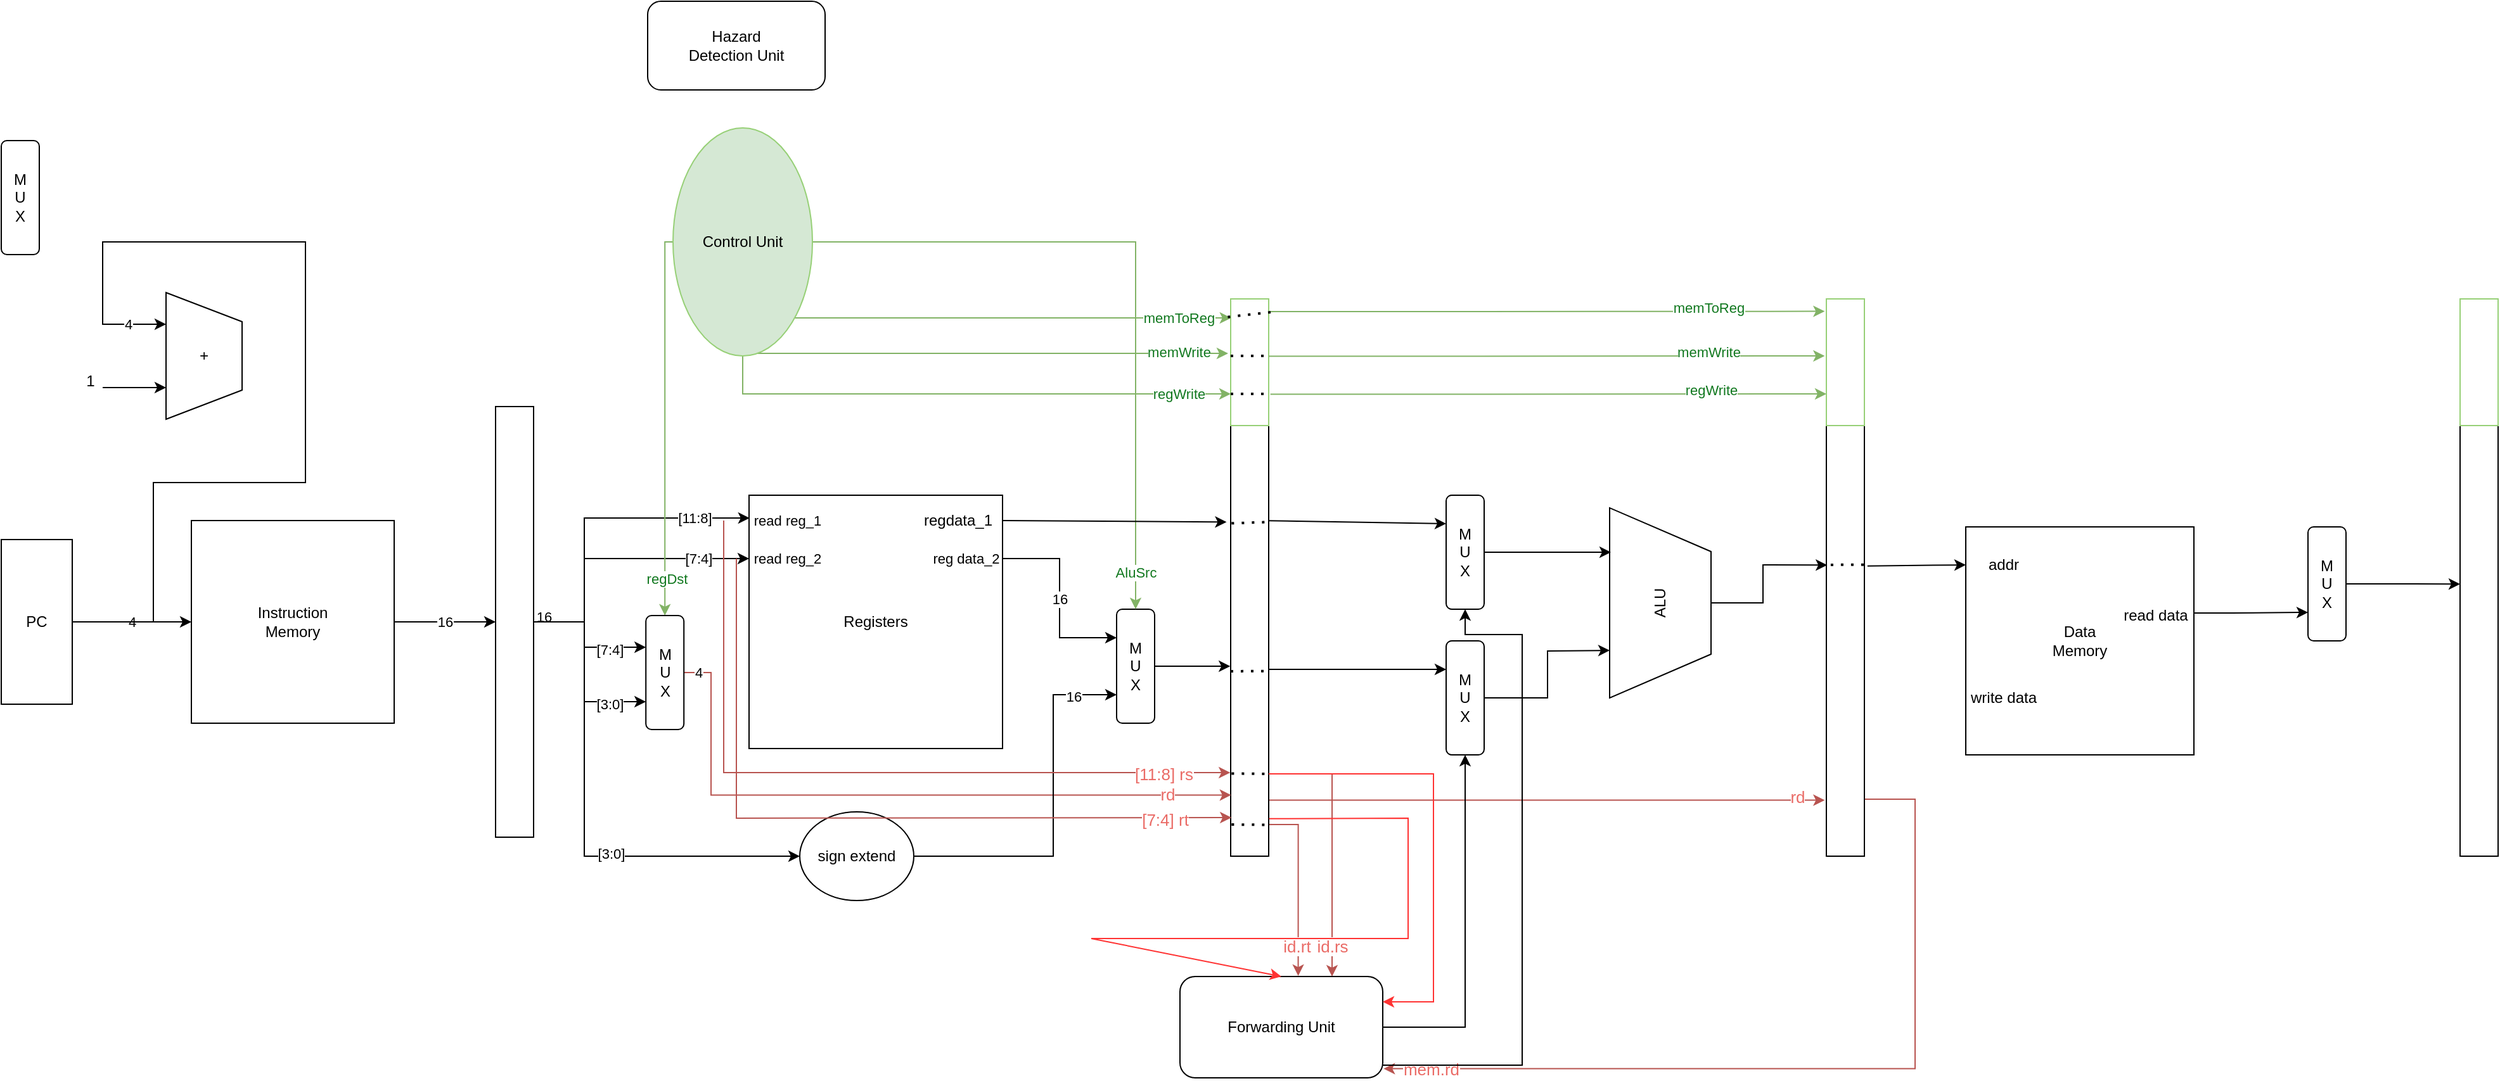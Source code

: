 <mxfile version="17.4.1" type="github">
  <diagram id="qs1wtUwDV05X5uVavrBw" name="Page-1">
    <mxGraphModel dx="1233" dy="703" grid="1" gridSize="10" guides="1" tooltips="1" connect="1" arrows="1" fold="1" page="1" pageScale="1" pageWidth="827" pageHeight="1169" math="0" shadow="0">
      <root>
        <mxCell id="0" />
        <mxCell id="1" parent="0" />
        <mxCell id="9MaWYTvtbsyKYIom71rw-11" value="Registers" style="whiteSpace=wrap;html=1;aspect=fixed;shadow=0;" parent="1" vertex="1">
          <mxGeometry x="860" y="400" width="200" height="200" as="geometry" />
        </mxCell>
        <mxCell id="9MaWYTvtbsyKYIom71rw-66" value="16" style="edgeStyle=orthogonalEdgeStyle;rounded=0;orthogonalLoop=1;jettySize=auto;html=1;entryX=0;entryY=0.25;entryDx=0;entryDy=0;" edge="1" parent="1" source="9MaWYTvtbsyKYIom71rw-11" target="9MaWYTvtbsyKYIom71rw-16">
          <mxGeometry relative="1" as="geometry">
            <Array as="points">
              <mxPoint x="1105" y="450" />
              <mxPoint x="1105" y="513" />
            </Array>
          </mxGeometry>
        </mxCell>
        <mxCell id="9MaWYTvtbsyKYIom71rw-67" value="reg data_2" style="edgeLabel;html=1;align=center;verticalAlign=middle;resizable=0;points=[];" connectable="0" vertex="1" parent="9MaWYTvtbsyKYIom71rw-66">
          <mxGeometry x="-0.825" relative="1" as="geometry">
            <mxPoint x="-43" as="offset" />
          </mxGeometry>
        </mxCell>
        <mxCell id="9MaWYTvtbsyKYIom71rw-9" value="4" style="edgeStyle=orthogonalEdgeStyle;rounded=0;orthogonalLoop=1;jettySize=auto;html=1;entryX=0;entryY=0.5;entryDx=0;entryDy=0;" parent="1" source="9MaWYTvtbsyKYIom71rw-4" target="9MaWYTvtbsyKYIom71rw-8" edge="1">
          <mxGeometry relative="1" as="geometry" />
        </mxCell>
        <mxCell id="9MaWYTvtbsyKYIom71rw-28" value="4" style="edgeStyle=orthogonalEdgeStyle;rounded=0;orthogonalLoop=1;jettySize=auto;html=1;entryX=0.75;entryY=0;entryDx=0;entryDy=0;" parent="1" source="9MaWYTvtbsyKYIom71rw-4" target="9MaWYTvtbsyKYIom71rw-20" edge="1">
          <mxGeometry x="0.921" relative="1" as="geometry">
            <Array as="points">
              <mxPoint x="390" y="500" />
              <mxPoint x="390" y="390" />
              <mxPoint x="510" y="390" />
              <mxPoint x="510" y="200" />
              <mxPoint x="350" y="200" />
              <mxPoint x="350" y="265" />
            </Array>
            <mxPoint as="offset" />
          </mxGeometry>
        </mxCell>
        <mxCell id="9MaWYTvtbsyKYIom71rw-4" value="PC" style="rounded=0;whiteSpace=wrap;html=1;" parent="1" vertex="1">
          <mxGeometry x="270" y="435" width="56" height="130" as="geometry" />
        </mxCell>
        <mxCell id="9MaWYTvtbsyKYIom71rw-12" value="16" style="edgeStyle=orthogonalEdgeStyle;rounded=0;orthogonalLoop=1;jettySize=auto;html=1;entryX=0;entryY=0.5;entryDx=0;entryDy=0;" parent="1" source="9MaWYTvtbsyKYIom71rw-8" target="9MaWYTvtbsyKYIom71rw-10" edge="1">
          <mxGeometry relative="1" as="geometry" />
        </mxCell>
        <mxCell id="9MaWYTvtbsyKYIom71rw-8" value="Instruction&lt;br&gt;Memory" style="whiteSpace=wrap;html=1;aspect=fixed;" parent="1" vertex="1">
          <mxGeometry x="420" y="420" width="160" height="160" as="geometry" />
        </mxCell>
        <mxCell id="9MaWYTvtbsyKYIom71rw-42" style="edgeStyle=orthogonalEdgeStyle;rounded=0;orthogonalLoop=1;jettySize=auto;html=1;entryX=0.002;entryY=0.09;entryDx=0;entryDy=0;entryPerimeter=0;" parent="1" source="9MaWYTvtbsyKYIom71rw-10" target="9MaWYTvtbsyKYIom71rw-11" edge="1">
          <mxGeometry relative="1" as="geometry">
            <Array as="points">
              <mxPoint x="730" y="500" />
              <mxPoint x="730" y="418" />
            </Array>
          </mxGeometry>
        </mxCell>
        <mxCell id="9MaWYTvtbsyKYIom71rw-43" value="read reg_1" style="edgeLabel;html=1;align=center;verticalAlign=middle;resizable=0;points=[];" parent="9MaWYTvtbsyKYIom71rw-42" vertex="1" connectable="0">
          <mxGeometry x="0.569" y="-2" relative="1" as="geometry">
            <mxPoint x="84" as="offset" />
          </mxGeometry>
        </mxCell>
        <mxCell id="9MaWYTvtbsyKYIom71rw-48" value="[11:8]" style="edgeLabel;html=1;align=center;verticalAlign=middle;resizable=0;points=[];" parent="9MaWYTvtbsyKYIom71rw-42" vertex="1" connectable="0">
          <mxGeometry x="0.651" relative="1" as="geometry">
            <mxPoint as="offset" />
          </mxGeometry>
        </mxCell>
        <mxCell id="9MaWYTvtbsyKYIom71rw-44" value="read reg_2" style="edgeStyle=orthogonalEdgeStyle;rounded=0;orthogonalLoop=1;jettySize=auto;html=1;entryX=0;entryY=0.25;entryDx=0;entryDy=0;" parent="1" source="9MaWYTvtbsyKYIom71rw-10" target="9MaWYTvtbsyKYIom71rw-11" edge="1">
          <mxGeometry x="1" y="30" relative="1" as="geometry">
            <Array as="points">
              <mxPoint x="730" y="500" />
              <mxPoint x="730" y="450" />
            </Array>
            <mxPoint x="30" y="30" as="offset" />
          </mxGeometry>
        </mxCell>
        <mxCell id="9MaWYTvtbsyKYIom71rw-49" value="[7:4]" style="edgeLabel;html=1;align=center;verticalAlign=middle;resizable=0;points=[];" parent="9MaWYTvtbsyKYIom71rw-44" vertex="1" connectable="0">
          <mxGeometry x="0.669" y="1" relative="1" as="geometry">
            <mxPoint x="-4" y="1" as="offset" />
          </mxGeometry>
        </mxCell>
        <mxCell id="9MaWYTvtbsyKYIom71rw-54" style="edgeStyle=orthogonalEdgeStyle;rounded=0;orthogonalLoop=1;jettySize=auto;html=1;" edge="1" parent="1" source="9MaWYTvtbsyKYIom71rw-10" target="9MaWYTvtbsyKYIom71rw-51">
          <mxGeometry relative="1" as="geometry">
            <Array as="points">
              <mxPoint x="730" y="500" />
              <mxPoint x="730" y="520" />
            </Array>
          </mxGeometry>
        </mxCell>
        <mxCell id="9MaWYTvtbsyKYIom71rw-56" value="[7:4]" style="edgeLabel;html=1;align=center;verticalAlign=middle;resizable=0;points=[];" connectable="0" vertex="1" parent="9MaWYTvtbsyKYIom71rw-54">
          <mxGeometry x="0.467" y="-2" relative="1" as="geometry">
            <mxPoint as="offset" />
          </mxGeometry>
        </mxCell>
        <mxCell id="9MaWYTvtbsyKYIom71rw-55" style="edgeStyle=orthogonalEdgeStyle;rounded=0;orthogonalLoop=1;jettySize=auto;html=1;entryX=0;entryY=0.75;entryDx=0;entryDy=0;" edge="1" parent="1" source="9MaWYTvtbsyKYIom71rw-10" target="9MaWYTvtbsyKYIom71rw-51">
          <mxGeometry relative="1" as="geometry">
            <Array as="points">
              <mxPoint x="730" y="500" />
              <mxPoint x="730" y="563" />
              <mxPoint x="779" y="563" />
            </Array>
          </mxGeometry>
        </mxCell>
        <mxCell id="9MaWYTvtbsyKYIom71rw-57" value="[3:0]" style="edgeLabel;html=1;align=center;verticalAlign=middle;resizable=0;points=[];" connectable="0" vertex="1" parent="9MaWYTvtbsyKYIom71rw-55">
          <mxGeometry x="0.612" y="-2" relative="1" as="geometry">
            <mxPoint as="offset" />
          </mxGeometry>
        </mxCell>
        <mxCell id="9MaWYTvtbsyKYIom71rw-62" value="16" style="edgeLabel;html=1;align=center;verticalAlign=middle;resizable=0;points=[];" connectable="0" vertex="1" parent="9MaWYTvtbsyKYIom71rw-55">
          <mxGeometry x="-0.895" y="4" relative="1" as="geometry">
            <mxPoint as="offset" />
          </mxGeometry>
        </mxCell>
        <mxCell id="9MaWYTvtbsyKYIom71rw-64" style="edgeStyle=orthogonalEdgeStyle;rounded=0;orthogonalLoop=1;jettySize=auto;html=1;entryX=0;entryY=0.5;entryDx=0;entryDy=0;" edge="1" parent="1" source="9MaWYTvtbsyKYIom71rw-10" target="9MaWYTvtbsyKYIom71rw-63">
          <mxGeometry relative="1" as="geometry">
            <Array as="points">
              <mxPoint x="730" y="500" />
              <mxPoint x="730" y="685" />
            </Array>
          </mxGeometry>
        </mxCell>
        <mxCell id="9MaWYTvtbsyKYIom71rw-69" value="[3:0]" style="edgeLabel;html=1;align=center;verticalAlign=middle;resizable=0;points=[];" connectable="0" vertex="1" parent="9MaWYTvtbsyKYIom71rw-64">
          <mxGeometry x="0.242" y="2" relative="1" as="geometry">
            <mxPoint as="offset" />
          </mxGeometry>
        </mxCell>
        <mxCell id="9MaWYTvtbsyKYIom71rw-10" value="" style="rounded=0;whiteSpace=wrap;html=1;" parent="1" vertex="1">
          <mxGeometry x="660" y="330" width="30" height="340" as="geometry" />
        </mxCell>
        <mxCell id="R9fI59fBNMgwnkUoaB2U-14" style="edgeStyle=orthogonalEdgeStyle;rounded=0;orthogonalLoop=1;jettySize=auto;html=1;exitX=1;exitY=0.5;exitDx=0;exitDy=0;entryX=0;entryY=0.25;entryDx=0;entryDy=0;" edge="1" parent="1" source="9MaWYTvtbsyKYIom71rw-13" target="9MaWYTvtbsyKYIom71rw-15">
          <mxGeometry relative="1" as="geometry">
            <Array as="points">
              <mxPoint x="1270" y="538" />
            </Array>
          </mxGeometry>
        </mxCell>
        <mxCell id="s3Yi8e5sQgFG5L6n6zUz-1" style="edgeStyle=orthogonalEdgeStyle;rounded=0;orthogonalLoop=1;jettySize=auto;html=1;entryX=0.75;entryY=0;entryDx=0;entryDy=0;fillColor=#f8cecc;strokeColor=#b85450;" edge="1" parent="1" source="9MaWYTvtbsyKYIom71rw-13" target="9MaWYTvtbsyKYIom71rw-38">
          <mxGeometry relative="1" as="geometry">
            <Array as="points">
              <mxPoint x="1320" y="620" />
            </Array>
          </mxGeometry>
        </mxCell>
        <mxCell id="s3Yi8e5sQgFG5L6n6zUz-2" value="&lt;font color=&quot;#ea6b66&quot; style=&quot;font-size: 13px&quot;&gt;id.rs&lt;/font&gt;" style="edgeLabel;html=1;align=center;verticalAlign=middle;resizable=0;points=[];" connectable="0" vertex="1" parent="s3Yi8e5sQgFG5L6n6zUz-1">
          <mxGeometry x="0.768" y="-3" relative="1" as="geometry">
            <mxPoint x="3" as="offset" />
          </mxGeometry>
        </mxCell>
        <mxCell id="s3Yi8e5sQgFG5L6n6zUz-3" style="edgeStyle=orthogonalEdgeStyle;rounded=0;orthogonalLoop=1;jettySize=auto;html=1;entryX=0.583;entryY=-0.006;entryDx=0;entryDy=0;entryPerimeter=0;fontSize=13;fontColor=#EA6B66;fillColor=#f8cecc;strokeColor=#b85450;" edge="1" parent="1" source="9MaWYTvtbsyKYIom71rw-13" target="9MaWYTvtbsyKYIom71rw-38">
          <mxGeometry relative="1" as="geometry">
            <Array as="points">
              <mxPoint x="1293" y="660" />
            </Array>
          </mxGeometry>
        </mxCell>
        <mxCell id="s3Yi8e5sQgFG5L6n6zUz-4" value="id.rt" style="edgeLabel;html=1;align=center;verticalAlign=middle;resizable=0;points=[];fontSize=13;fontColor=#EA6B66;" connectable="0" vertex="1" parent="s3Yi8e5sQgFG5L6n6zUz-3">
          <mxGeometry x="0.671" y="-2" relative="1" as="geometry">
            <mxPoint as="offset" />
          </mxGeometry>
        </mxCell>
        <mxCell id="s3Yi8e5sQgFG5L6n6zUz-5" style="edgeStyle=orthogonalEdgeStyle;rounded=0;orthogonalLoop=1;jettySize=auto;html=1;entryX=-0.044;entryY=0.87;entryDx=0;entryDy=0;entryPerimeter=0;fontSize=13;fontColor=#EA6B66;fillColor=#f8cecc;strokeColor=#b85450;" edge="1" parent="1" source="9MaWYTvtbsyKYIom71rw-13" target="9MaWYTvtbsyKYIom71rw-30">
          <mxGeometry relative="1" as="geometry">
            <Array as="points">
              <mxPoint x="1490" y="640" />
            </Array>
          </mxGeometry>
        </mxCell>
        <mxCell id="s3Yi8e5sQgFG5L6n6zUz-6" value="rd" style="edgeLabel;html=1;align=center;verticalAlign=middle;resizable=0;points=[];fontSize=13;fontColor=#EA6B66;" connectable="0" vertex="1" parent="s3Yi8e5sQgFG5L6n6zUz-5">
          <mxGeometry x="0.898" y="3" relative="1" as="geometry">
            <mxPoint as="offset" />
          </mxGeometry>
        </mxCell>
        <mxCell id="9MaWYTvtbsyKYIom71rw-13" value="" style="rounded=0;whiteSpace=wrap;html=1;" parent="1" vertex="1">
          <mxGeometry x="1240" y="345" width="30" height="340" as="geometry" />
        </mxCell>
        <mxCell id="9MaWYTvtbsyKYIom71rw-14" value="M&lt;br&gt;U&lt;br&gt;X" style="rounded=1;whiteSpace=wrap;html=1;" parent="1" vertex="1">
          <mxGeometry x="1410" y="400" width="30" height="90" as="geometry" />
        </mxCell>
        <mxCell id="9MaWYTvtbsyKYIom71rw-15" value="M&lt;br&gt;U&lt;br&gt;X" style="rounded=1;whiteSpace=wrap;html=1;" parent="1" vertex="1">
          <mxGeometry x="1410" y="515" width="30" height="90" as="geometry" />
        </mxCell>
        <mxCell id="9MaWYTvtbsyKYIom71rw-70" style="edgeStyle=orthogonalEdgeStyle;rounded=0;orthogonalLoop=1;jettySize=auto;html=1;entryX=-0.013;entryY=0.559;entryDx=0;entryDy=0;entryPerimeter=0;" edge="1" parent="1" source="9MaWYTvtbsyKYIom71rw-16" target="9MaWYTvtbsyKYIom71rw-13">
          <mxGeometry relative="1" as="geometry" />
        </mxCell>
        <mxCell id="9MaWYTvtbsyKYIom71rw-16" value="M&lt;br&gt;U&lt;br&gt;X" style="rounded=1;whiteSpace=wrap;html=1;" parent="1" vertex="1">
          <mxGeometry x="1150" y="490" width="30" height="90" as="geometry" />
        </mxCell>
        <mxCell id="9MaWYTvtbsyKYIom71rw-20" value="+" style="verticalLabelPosition=middle;verticalAlign=middle;html=1;shape=trapezoid;perimeter=trapezoidPerimeter;whiteSpace=wrap;size=0.23;arcSize=10;flipV=1;labelPosition=center;align=center;rotation=-90;" parent="1" vertex="1">
          <mxGeometry x="380" y="260" width="100" height="60" as="geometry" />
        </mxCell>
        <mxCell id="9MaWYTvtbsyKYIom71rw-27" style="edgeStyle=orthogonalEdgeStyle;rounded=0;orthogonalLoop=1;jettySize=auto;html=1;entryX=0.25;entryY=0;entryDx=0;entryDy=0;" parent="1" source="9MaWYTvtbsyKYIom71rw-24" target="9MaWYTvtbsyKYIom71rw-20" edge="1">
          <mxGeometry relative="1" as="geometry">
            <Array as="points">
              <mxPoint x="360" y="315" />
              <mxPoint x="360" y="315" />
            </Array>
          </mxGeometry>
        </mxCell>
        <mxCell id="9MaWYTvtbsyKYIom71rw-24" value="1" style="text;html=1;align=center;verticalAlign=middle;resizable=0;points=[];autosize=1;strokeColor=none;fillColor=none;" parent="1" vertex="1">
          <mxGeometry x="330" y="300" width="20" height="20" as="geometry" />
        </mxCell>
        <mxCell id="9MaWYTvtbsyKYIom71rw-29" value="ALU" style="verticalLabelPosition=middle;verticalAlign=middle;html=1;shape=trapezoid;perimeter=trapezoidPerimeter;whiteSpace=wrap;size=0.23;arcSize=10;flipV=1;labelPosition=center;align=center;rotation=-90;" parent="1" vertex="1">
          <mxGeometry x="1504" y="445" width="150" height="80" as="geometry" />
        </mxCell>
        <mxCell id="s3Yi8e5sQgFG5L6n6zUz-7" style="edgeStyle=orthogonalEdgeStyle;rounded=0;orthogonalLoop=1;jettySize=auto;html=1;entryX=1.004;entryY=0.91;entryDx=0;entryDy=0;entryPerimeter=0;fontSize=13;fontColor=#EA6B66;fillColor=#f8cecc;strokeColor=#b85450;" edge="1" parent="1" source="9MaWYTvtbsyKYIom71rw-30" target="9MaWYTvtbsyKYIom71rw-38">
          <mxGeometry relative="1" as="geometry">
            <Array as="points">
              <mxPoint x="1780" y="640" />
              <mxPoint x="1780" y="853" />
            </Array>
          </mxGeometry>
        </mxCell>
        <mxCell id="s3Yi8e5sQgFG5L6n6zUz-8" value="mem.rd" style="edgeLabel;html=1;align=center;verticalAlign=middle;resizable=0;points=[];fontSize=13;fontColor=#EA6B66;" connectable="0" vertex="1" parent="s3Yi8e5sQgFG5L6n6zUz-7">
          <mxGeometry x="0.889" relative="1" as="geometry">
            <mxPoint as="offset" />
          </mxGeometry>
        </mxCell>
        <mxCell id="9MaWYTvtbsyKYIom71rw-30" value="" style="rounded=0;whiteSpace=wrap;html=1;" parent="1" vertex="1">
          <mxGeometry x="1710" y="345" width="30" height="340" as="geometry" />
        </mxCell>
        <mxCell id="9MaWYTvtbsyKYIom71rw-34" style="edgeStyle=orthogonalEdgeStyle;rounded=0;orthogonalLoop=1;jettySize=auto;html=1;entryX=0;entryY=0.75;entryDx=0;entryDy=0;" parent="1" source="9MaWYTvtbsyKYIom71rw-31" target="9MaWYTvtbsyKYIom71rw-32" edge="1">
          <mxGeometry relative="1" as="geometry">
            <Array as="points">
              <mxPoint x="2030" y="493" />
              <mxPoint x="2030" y="493" />
            </Array>
          </mxGeometry>
        </mxCell>
        <mxCell id="9MaWYTvtbsyKYIom71rw-31" value="Data&lt;br&gt;Memory" style="whiteSpace=wrap;html=1;aspect=fixed;" parent="1" vertex="1">
          <mxGeometry x="1820" y="425" width="180" height="180" as="geometry" />
        </mxCell>
        <mxCell id="9MaWYTvtbsyKYIom71rw-37" style="edgeStyle=orthogonalEdgeStyle;rounded=0;orthogonalLoop=1;jettySize=auto;html=1;entryX=0;entryY=0.368;entryDx=0;entryDy=0;entryPerimeter=0;" parent="1" source="9MaWYTvtbsyKYIom71rw-32" target="9MaWYTvtbsyKYIom71rw-33" edge="1">
          <mxGeometry relative="1" as="geometry" />
        </mxCell>
        <mxCell id="9MaWYTvtbsyKYIom71rw-32" value="M&lt;br&gt;U&lt;br&gt;X" style="rounded=1;whiteSpace=wrap;html=1;" parent="1" vertex="1">
          <mxGeometry x="2090" y="425" width="30" height="90" as="geometry" />
        </mxCell>
        <mxCell id="9MaWYTvtbsyKYIom71rw-33" value="" style="rounded=0;whiteSpace=wrap;html=1;" parent="1" vertex="1">
          <mxGeometry x="2210" y="345" width="30" height="340" as="geometry" />
        </mxCell>
        <mxCell id="9MaWYTvtbsyKYIom71rw-38" value="Forwarding Unit" style="rounded=1;whiteSpace=wrap;html=1;" parent="1" vertex="1">
          <mxGeometry x="1200" y="780" width="160" height="80" as="geometry" />
        </mxCell>
        <mxCell id="9MaWYTvtbsyKYIom71rw-39" value="Hazard &lt;br&gt;Detection Unit" style="rounded=1;whiteSpace=wrap;html=1;" parent="1" vertex="1">
          <mxGeometry x="780" y="10" width="140" height="70" as="geometry" />
        </mxCell>
        <mxCell id="9MaWYTvtbsyKYIom71rw-74" style="edgeStyle=orthogonalEdgeStyle;rounded=0;orthogonalLoop=1;jettySize=auto;html=1;entryX=0.5;entryY=0;entryDx=0;entryDy=0;fillColor=#d5e8d4;strokeColor=#82b366;" edge="1" parent="1" source="9MaWYTvtbsyKYIom71rw-41" target="9MaWYTvtbsyKYIom71rw-51">
          <mxGeometry relative="1" as="geometry">
            <Array as="points">
              <mxPoint x="794" y="200" />
            </Array>
          </mxGeometry>
        </mxCell>
        <mxCell id="9MaWYTvtbsyKYIom71rw-75" value="&lt;font color=&quot;#11781f&quot;&gt;regDst&lt;/font&gt;" style="edgeLabel;html=1;align=center;verticalAlign=middle;resizable=0;points=[];" connectable="0" vertex="1" parent="9MaWYTvtbsyKYIom71rw-74">
          <mxGeometry x="0.808" y="1" relative="1" as="geometry">
            <mxPoint as="offset" />
          </mxGeometry>
        </mxCell>
        <mxCell id="9MaWYTvtbsyKYIom71rw-76" style="edgeStyle=orthogonalEdgeStyle;rounded=0;orthogonalLoop=1;jettySize=auto;html=1;entryX=0.5;entryY=0;entryDx=0;entryDy=0;fontColor=#11781F;fillColor=#d5e8d4;strokeColor=#82b366;" edge="1" parent="1" source="9MaWYTvtbsyKYIom71rw-41" target="9MaWYTvtbsyKYIom71rw-16">
          <mxGeometry relative="1" as="geometry">
            <Array as="points">
              <mxPoint x="1165" y="200" />
            </Array>
          </mxGeometry>
        </mxCell>
        <mxCell id="9MaWYTvtbsyKYIom71rw-77" value="AluSrc" style="edgeLabel;html=1;align=center;verticalAlign=middle;resizable=0;points=[];fontColor=#11781F;" connectable="0" vertex="1" parent="9MaWYTvtbsyKYIom71rw-76">
          <mxGeometry x="0.893" relative="1" as="geometry">
            <mxPoint as="offset" />
          </mxGeometry>
        </mxCell>
        <mxCell id="9MaWYTvtbsyKYIom71rw-79" style="edgeStyle=orthogonalEdgeStyle;rounded=0;orthogonalLoop=1;jettySize=auto;html=1;entryX=0.013;entryY=0.15;entryDx=0;entryDy=0;entryPerimeter=0;fontColor=#11781F;fillColor=#d5e8d4;strokeColor=#82b366;" edge="1" parent="1" source="9MaWYTvtbsyKYIom71rw-41" target="9MaWYTvtbsyKYIom71rw-78">
          <mxGeometry relative="1" as="geometry">
            <Array as="points">
              <mxPoint x="1020" y="260" />
              <mxPoint x="1020" y="260" />
            </Array>
          </mxGeometry>
        </mxCell>
        <mxCell id="9MaWYTvtbsyKYIom71rw-80" value="memToReg" style="edgeLabel;html=1;align=center;verticalAlign=middle;resizable=0;points=[];fontColor=#11781F;" connectable="0" vertex="1" parent="9MaWYTvtbsyKYIom71rw-79">
          <mxGeometry x="0.758" relative="1" as="geometry">
            <mxPoint as="offset" />
          </mxGeometry>
        </mxCell>
        <mxCell id="9MaWYTvtbsyKYIom71rw-81" style="edgeStyle=orthogonalEdgeStyle;rounded=0;orthogonalLoop=1;jettySize=auto;html=1;entryX=-0.067;entryY=0.43;entryDx=0;entryDy=0;entryPerimeter=0;fontColor=#11781F;fillColor=#d5e8d4;strokeColor=#82b366;" edge="1" parent="1" source="9MaWYTvtbsyKYIom71rw-41" target="9MaWYTvtbsyKYIom71rw-78">
          <mxGeometry relative="1" as="geometry">
            <Array as="points">
              <mxPoint x="1000" y="288" />
              <mxPoint x="1000" y="288" />
            </Array>
          </mxGeometry>
        </mxCell>
        <mxCell id="9MaWYTvtbsyKYIom71rw-82" value="memWrite" style="edgeLabel;html=1;align=center;verticalAlign=middle;resizable=0;points=[];fontColor=#11781F;" connectable="0" vertex="1" parent="9MaWYTvtbsyKYIom71rw-81">
          <mxGeometry x="0.789" y="1" relative="1" as="geometry">
            <mxPoint as="offset" />
          </mxGeometry>
        </mxCell>
        <mxCell id="9MaWYTvtbsyKYIom71rw-83" style="edgeStyle=orthogonalEdgeStyle;rounded=0;orthogonalLoop=1;jettySize=auto;html=1;entryX=0;entryY=0.75;entryDx=0;entryDy=0;fontColor=#11781F;fillColor=#d5e8d4;strokeColor=#82b366;" edge="1" parent="1" source="9MaWYTvtbsyKYIom71rw-41" target="9MaWYTvtbsyKYIom71rw-78">
          <mxGeometry relative="1" as="geometry">
            <Array as="points">
              <mxPoint x="855" y="320" />
            </Array>
          </mxGeometry>
        </mxCell>
        <mxCell id="9MaWYTvtbsyKYIom71rw-84" value="regWrite" style="edgeLabel;html=1;align=center;verticalAlign=middle;resizable=0;points=[];fontColor=#11781F;" connectable="0" vertex="1" parent="9MaWYTvtbsyKYIom71rw-83">
          <mxGeometry x="0.801" relative="1" as="geometry">
            <mxPoint as="offset" />
          </mxGeometry>
        </mxCell>
        <mxCell id="9MaWYTvtbsyKYIom71rw-41" value="Control Unit" style="ellipse;whiteSpace=wrap;html=1;fillColor=#d5e8d4;strokeColor=#97D077;" parent="1" vertex="1">
          <mxGeometry x="800" y="110" width="110" height="180" as="geometry" />
        </mxCell>
        <mxCell id="9MaWYTvtbsyKYIom71rw-59" value="" style="edgeStyle=orthogonalEdgeStyle;rounded=0;orthogonalLoop=1;jettySize=auto;html=1;entryX=0.013;entryY=0.858;entryDx=0;entryDy=0;entryPerimeter=0;fillColor=#f8cecc;strokeColor=#b85450;" edge="1" parent="1" source="9MaWYTvtbsyKYIom71rw-51" target="9MaWYTvtbsyKYIom71rw-13">
          <mxGeometry x="1" y="29" relative="1" as="geometry">
            <mxPoint x="860.0" y="540.4" as="targetPoint" />
            <mxPoint x="28" y="28" as="offset" />
            <Array as="points">
              <mxPoint x="830" y="540" />
              <mxPoint x="830" y="637" />
            </Array>
          </mxGeometry>
        </mxCell>
        <mxCell id="9MaWYTvtbsyKYIom71rw-61" value="4" style="edgeLabel;html=1;align=center;verticalAlign=middle;resizable=0;points=[];" connectable="0" vertex="1" parent="9MaWYTvtbsyKYIom71rw-59">
          <mxGeometry x="-0.251" y="-1" relative="1" as="geometry">
            <mxPoint x="-90" y="-98" as="offset" />
          </mxGeometry>
        </mxCell>
        <mxCell id="vbPNOt27voXnsjf1Uisj-1" value="&lt;font color=&quot;#ea6b66&quot; style=&quot;font-size: 13px&quot;&gt;rd&lt;/font&gt;" style="edgeLabel;html=1;align=center;verticalAlign=middle;resizable=0;points=[];" connectable="0" vertex="1" parent="9MaWYTvtbsyKYIom71rw-59">
          <mxGeometry x="0.809" y="1" relative="1" as="geometry">
            <mxPoint as="offset" />
          </mxGeometry>
        </mxCell>
        <mxCell id="9MaWYTvtbsyKYIom71rw-51" value="M&lt;br&gt;U&lt;br&gt;X" style="rounded=1;whiteSpace=wrap;html=1;" parent="1" vertex="1">
          <mxGeometry x="778.6" y="495" width="30" height="90" as="geometry" />
        </mxCell>
        <mxCell id="iv6ikl1J-U2hCt3s8rc8-1" value="M&lt;br&gt;U&lt;br&gt;X" style="rounded=1;whiteSpace=wrap;html=1;" vertex="1" parent="1">
          <mxGeometry x="270" y="120" width="30" height="90" as="geometry" />
        </mxCell>
        <mxCell id="9MaWYTvtbsyKYIom71rw-65" style="edgeStyle=orthogonalEdgeStyle;rounded=0;orthogonalLoop=1;jettySize=auto;html=1;entryX=0;entryY=0.75;entryDx=0;entryDy=0;" edge="1" parent="1" source="9MaWYTvtbsyKYIom71rw-63" target="9MaWYTvtbsyKYIom71rw-16">
          <mxGeometry relative="1" as="geometry">
            <Array as="points">
              <mxPoint x="1100" y="685" />
              <mxPoint x="1100" y="558" />
            </Array>
          </mxGeometry>
        </mxCell>
        <mxCell id="9MaWYTvtbsyKYIom71rw-68" value="16" style="edgeLabel;html=1;align=center;verticalAlign=middle;resizable=0;points=[];" connectable="0" vertex="1" parent="9MaWYTvtbsyKYIom71rw-65">
          <mxGeometry x="0.759" y="-1" relative="1" as="geometry">
            <mxPoint as="offset" />
          </mxGeometry>
        </mxCell>
        <mxCell id="R9fI59fBNMgwnkUoaB2U-11" value="" style="endArrow=classic;html=1;rounded=0;exitX=0.5;exitY=1;exitDx=0;exitDy=0;entryX=0.021;entryY=0.324;entryDx=0;entryDy=0;entryPerimeter=0;" edge="1" parent="1" source="9MaWYTvtbsyKYIom71rw-29" target="9MaWYTvtbsyKYIom71rw-30">
          <mxGeometry width="50" height="50" relative="1" as="geometry">
            <mxPoint x="1430" y="510" as="sourcePoint" />
            <mxPoint x="1480" y="460" as="targetPoint" />
            <Array as="points">
              <mxPoint x="1660" y="485" />
              <mxPoint x="1660" y="455" />
            </Array>
          </mxGeometry>
        </mxCell>
        <mxCell id="9MaWYTvtbsyKYIom71rw-63" value="sign extend" style="ellipse;whiteSpace=wrap;html=1;shadow=0;" vertex="1" parent="1">
          <mxGeometry x="900" y="650" width="90" height="70" as="geometry" />
        </mxCell>
        <mxCell id="9MaWYTvtbsyKYIom71rw-87" style="edgeStyle=orthogonalEdgeStyle;rounded=0;orthogonalLoop=1;jettySize=auto;html=1;entryX=-0.044;entryY=0.098;entryDx=0;entryDy=0;entryPerimeter=0;fontColor=#11781F;fillColor=#d5e8d4;strokeColor=#82b366;" edge="1" parent="1" source="9MaWYTvtbsyKYIom71rw-78" target="9MaWYTvtbsyKYIom71rw-85">
          <mxGeometry relative="1" as="geometry">
            <Array as="points">
              <mxPoint x="1440" y="255" />
              <mxPoint x="1440" y="255" />
            </Array>
          </mxGeometry>
        </mxCell>
        <mxCell id="9MaWYTvtbsyKYIom71rw-88" value="memToReg" style="edgeLabel;html=1;align=center;verticalAlign=middle;resizable=0;points=[];fontColor=#11781F;" connectable="0" vertex="1" parent="9MaWYTvtbsyKYIom71rw-87">
          <mxGeometry x="0.583" y="3" relative="1" as="geometry">
            <mxPoint as="offset" />
          </mxGeometry>
        </mxCell>
        <mxCell id="9MaWYTvtbsyKYIom71rw-78" value="" style="rounded=0;whiteSpace=wrap;html=1;shadow=0;fontColor=#11781F;strokeColor=#97D077;" vertex="1" parent="1">
          <mxGeometry x="1240" y="245" width="30" height="100" as="geometry" />
        </mxCell>
        <mxCell id="R9fI59fBNMgwnkUoaB2U-16" value="" style="endArrow=classic;html=1;rounded=0;exitX=1;exitY=0.5;exitDx=0;exitDy=0;entryX=0.5;entryY=1;entryDx=0;entryDy=0;" edge="1" parent="1" source="9MaWYTvtbsyKYIom71rw-38" target="9MaWYTvtbsyKYIom71rw-15">
          <mxGeometry width="50" height="50" relative="1" as="geometry">
            <mxPoint x="1320" y="800" as="sourcePoint" />
            <mxPoint x="1420" y="550" as="targetPoint" />
            <Array as="points">
              <mxPoint x="1425" y="820" />
            </Array>
          </mxGeometry>
        </mxCell>
        <mxCell id="9MaWYTvtbsyKYIom71rw-85" value="" style="rounded=0;whiteSpace=wrap;html=1;shadow=0;fontColor=#11781F;strokeColor=#97D077;" vertex="1" parent="1">
          <mxGeometry x="1710" y="245" width="30" height="100" as="geometry" />
        </mxCell>
        <mxCell id="R9fI59fBNMgwnkUoaB2U-17" value="addr" style="text;html=1;strokeColor=none;fillColor=none;align=center;verticalAlign=middle;whiteSpace=wrap;rounded=0;" vertex="1" parent="1">
          <mxGeometry x="1820" y="440" width="60" height="30" as="geometry" />
        </mxCell>
        <mxCell id="9MaWYTvtbsyKYIom71rw-89" style="edgeStyle=orthogonalEdgeStyle;rounded=0;orthogonalLoop=1;jettySize=auto;html=1;entryX=-0.044;entryY=0.098;entryDx=0;entryDy=0;entryPerimeter=0;fontColor=#11781F;fillColor=#d5e8d4;strokeColor=#82b366;" edge="1" parent="1">
          <mxGeometry relative="1" as="geometry">
            <mxPoint x="1270" y="290.2" as="sourcePoint" />
            <mxPoint x="1708.68" y="290.0" as="targetPoint" />
            <Array as="points">
              <mxPoint x="1440" y="290.2" />
              <mxPoint x="1440" y="290.2" />
            </Array>
          </mxGeometry>
        </mxCell>
        <mxCell id="9MaWYTvtbsyKYIom71rw-90" value="memWrite" style="edgeLabel;html=1;align=center;verticalAlign=middle;resizable=0;points=[];fontColor=#11781F;" connectable="0" vertex="1" parent="9MaWYTvtbsyKYIom71rw-89">
          <mxGeometry x="0.583" y="3" relative="1" as="geometry">
            <mxPoint as="offset" />
          </mxGeometry>
        </mxCell>
        <mxCell id="R9fI59fBNMgwnkUoaB2U-18" value="write data" style="text;html=1;strokeColor=none;fillColor=none;align=center;verticalAlign=middle;whiteSpace=wrap;rounded=0;" vertex="1" parent="1">
          <mxGeometry x="1820" y="545" width="60" height="30" as="geometry" />
        </mxCell>
        <mxCell id="9MaWYTvtbsyKYIom71rw-91" style="edgeStyle=orthogonalEdgeStyle;rounded=0;orthogonalLoop=1;jettySize=auto;html=1;entryX=-0.044;entryY=0.098;entryDx=0;entryDy=0;entryPerimeter=0;fontColor=#11781F;fillColor=#d5e8d4;strokeColor=#82b366;" edge="1" parent="1">
          <mxGeometry relative="1" as="geometry">
            <mxPoint x="1271.32" y="320.2" as="sourcePoint" />
            <mxPoint x="1710.0" y="320.0" as="targetPoint" />
            <Array as="points">
              <mxPoint x="1441.32" y="320.2" />
              <mxPoint x="1441.32" y="320.2" />
            </Array>
          </mxGeometry>
        </mxCell>
        <mxCell id="9MaWYTvtbsyKYIom71rw-92" value="regWrite" style="edgeLabel;html=1;align=center;verticalAlign=middle;resizable=0;points=[];fontColor=#11781F;" connectable="0" vertex="1" parent="9MaWYTvtbsyKYIom71rw-91">
          <mxGeometry x="0.583" y="3" relative="1" as="geometry">
            <mxPoint as="offset" />
          </mxGeometry>
        </mxCell>
        <mxCell id="R9fI59fBNMgwnkUoaB2U-19" value="read data" style="text;html=1;strokeColor=none;fillColor=none;align=center;verticalAlign=middle;whiteSpace=wrap;rounded=0;" vertex="1" parent="1">
          <mxGeometry x="1940" y="480" width="60" height="30" as="geometry" />
        </mxCell>
        <mxCell id="9MaWYTvtbsyKYIom71rw-93" value="" style="rounded=0;whiteSpace=wrap;html=1;shadow=0;fontColor=#11781F;strokeColor=#97D077;" vertex="1" parent="1">
          <mxGeometry x="2210" y="245" width="30" height="100" as="geometry" />
        </mxCell>
        <mxCell id="R9fI59fBNMgwnkUoaB2U-21" value="" style="endArrow=classic;html=1;rounded=0;exitX=1.081;exitY=0.326;exitDx=0;exitDy=0;exitPerimeter=0;entryX=0;entryY=0.5;entryDx=0;entryDy=0;" edge="1" parent="1" source="9MaWYTvtbsyKYIom71rw-30" target="R9fI59fBNMgwnkUoaB2U-17">
          <mxGeometry width="50" height="50" relative="1" as="geometry">
            <mxPoint x="1500" y="550" as="sourcePoint" />
            <mxPoint x="1550" y="500" as="targetPoint" />
          </mxGeometry>
        </mxCell>
        <mxCell id="vbPNOt27voXnsjf1Uisj-5" value="" style="endArrow=classic;html=1;rounded=0;fontColor=#EA6B66;entryX=-0.013;entryY=0.806;entryDx=0;entryDy=0;entryPerimeter=0;fillColor=#f8cecc;strokeColor=#b85450;" edge="1" parent="1" target="9MaWYTvtbsyKYIom71rw-13">
          <mxGeometry width="50" height="50" relative="1" as="geometry">
            <mxPoint x="840" y="420" as="sourcePoint" />
            <mxPoint x="1140" y="710" as="targetPoint" />
            <Array as="points">
              <mxPoint x="840" y="619" />
            </Array>
          </mxGeometry>
        </mxCell>
        <mxCell id="vbPNOt27voXnsjf1Uisj-6" value="[11:8] rs" style="edgeLabel;html=1;align=center;verticalAlign=middle;resizable=0;points=[];fontSize=13;fontColor=#EA6B66;" connectable="0" vertex="1" parent="vbPNOt27voXnsjf1Uisj-5">
          <mxGeometry x="0.824" y="-1" relative="1" as="geometry">
            <mxPoint as="offset" />
          </mxGeometry>
        </mxCell>
        <mxCell id="R9fI59fBNMgwnkUoaB2U-22" value="" style="endArrow=classic;html=1;rounded=0;exitX=1;exitY=0.5;exitDx=0;exitDy=0;" edge="1" parent="1" source="9MaWYTvtbsyKYIom71rw-14">
          <mxGeometry width="50" height="50" relative="1" as="geometry">
            <mxPoint x="1500" y="550" as="sourcePoint" />
            <mxPoint x="1540" y="445" as="targetPoint" />
          </mxGeometry>
        </mxCell>
        <mxCell id="vbPNOt27voXnsjf1Uisj-7" value="" style="endArrow=classic;html=1;rounded=0;fontColor=#EA6B66;entryX=-0.013;entryY=0.806;entryDx=0;entryDy=0;entryPerimeter=0;fillColor=#f8cecc;strokeColor=#b85450;" edge="1" parent="1">
          <mxGeometry width="50" height="50" relative="1" as="geometry">
            <mxPoint x="850" y="450" as="sourcePoint" />
            <mxPoint x="1240.61" y="654.52" as="targetPoint" />
            <Array as="points">
              <mxPoint x="850" y="655" />
            </Array>
          </mxGeometry>
        </mxCell>
        <mxCell id="vbPNOt27voXnsjf1Uisj-8" value="[7:4] rt" style="edgeLabel;html=1;align=center;verticalAlign=middle;resizable=0;points=[];fontSize=13;fontColor=#EA6B66;" connectable="0" vertex="1" parent="vbPNOt27voXnsjf1Uisj-7">
          <mxGeometry x="0.824" y="-1" relative="1" as="geometry">
            <mxPoint as="offset" />
          </mxGeometry>
        </mxCell>
        <mxCell id="R9fI59fBNMgwnkUoaB2U-23" value="" style="endArrow=classic;html=1;rounded=0;exitX=1;exitY=0.5;exitDx=0;exitDy=0;entryX=0.25;entryY=0;entryDx=0;entryDy=0;" edge="1" parent="1" source="9MaWYTvtbsyKYIom71rw-15" target="9MaWYTvtbsyKYIom71rw-29">
          <mxGeometry width="50" height="50" relative="1" as="geometry">
            <mxPoint x="1500" y="550" as="sourcePoint" />
            <mxPoint x="1550" y="500" as="targetPoint" />
            <Array as="points">
              <mxPoint x="1490" y="560" />
              <mxPoint x="1490" y="523" />
            </Array>
          </mxGeometry>
        </mxCell>
        <mxCell id="R9fI59fBNMgwnkUoaB2U-24" value="" style="endArrow=none;dashed=1;html=1;dashPattern=1 3;strokeWidth=2;rounded=0;entryX=1.011;entryY=0.57;entryDx=0;entryDy=0;entryPerimeter=0;" edge="1" parent="1" target="9MaWYTvtbsyKYIom71rw-13">
          <mxGeometry width="50" height="50" relative="1" as="geometry">
            <mxPoint x="1240" y="539" as="sourcePoint" />
            <mxPoint x="1550" y="500" as="targetPoint" />
          </mxGeometry>
        </mxCell>
        <mxCell id="R9fI59fBNMgwnkUoaB2U-25" value="" style="endArrow=none;dashed=1;html=1;dashPattern=1 3;strokeWidth=2;rounded=0;exitX=-0.076;exitY=0.143;exitDx=0;exitDy=0;exitPerimeter=0;entryX=1.076;entryY=0.104;entryDx=0;entryDy=0;entryPerimeter=0;" edge="1" parent="1" source="9MaWYTvtbsyKYIom71rw-78" target="9MaWYTvtbsyKYIom71rw-78">
          <mxGeometry width="50" height="50" relative="1" as="geometry">
            <mxPoint x="1500" y="550" as="sourcePoint" />
            <mxPoint x="1550" y="500" as="targetPoint" />
          </mxGeometry>
        </mxCell>
        <mxCell id="R9fI59fBNMgwnkUoaB2U-26" value="" style="endArrow=none;dashed=1;html=1;dashPattern=1 3;strokeWidth=2;rounded=0;" edge="1" parent="1">
          <mxGeometry width="50" height="50" relative="1" as="geometry">
            <mxPoint x="1240" y="290" as="sourcePoint" />
            <mxPoint x="1270" y="290" as="targetPoint" />
          </mxGeometry>
        </mxCell>
        <mxCell id="R9fI59fBNMgwnkUoaB2U-27" value="" style="endArrow=none;dashed=1;html=1;dashPattern=1 3;strokeWidth=2;rounded=0;exitX=0;exitY=0.75;exitDx=0;exitDy=0;entryX=1;entryY=0.75;entryDx=0;entryDy=0;" edge="1" parent="1" source="9MaWYTvtbsyKYIom71rw-78" target="9MaWYTvtbsyKYIom71rw-78">
          <mxGeometry width="50" height="50" relative="1" as="geometry">
            <mxPoint x="1500" y="550" as="sourcePoint" />
            <mxPoint x="1550" y="500" as="targetPoint" />
          </mxGeometry>
        </mxCell>
        <mxCell id="R9fI59fBNMgwnkUoaB2U-28" value="" style="endArrow=none;dashed=1;html=1;dashPattern=1 3;strokeWidth=2;rounded=0;exitX=0.982;exitY=0.323;exitDx=0;exitDy=0;exitPerimeter=0;" edge="1" parent="1" source="9MaWYTvtbsyKYIom71rw-30">
          <mxGeometry width="50" height="50" relative="1" as="geometry">
            <mxPoint x="1500" y="550" as="sourcePoint" />
            <mxPoint x="1710" y="455" as="targetPoint" />
          </mxGeometry>
        </mxCell>
        <mxCell id="R9fI59fBNMgwnkUoaB2U-29" value="regdata_1" style="text;html=1;strokeColor=none;fillColor=none;align=center;verticalAlign=middle;whiteSpace=wrap;rounded=0;" vertex="1" parent="1">
          <mxGeometry x="990" y="405" width="70" height="30" as="geometry" />
        </mxCell>
        <mxCell id="R9fI59fBNMgwnkUoaB2U-30" value="" style="endArrow=classic;html=1;rounded=0;exitX=1;exitY=0.5;exitDx=0;exitDy=0;entryX=-0.109;entryY=0.224;entryDx=0;entryDy=0;entryPerimeter=0;" edge="1" parent="1" source="R9fI59fBNMgwnkUoaB2U-29" target="9MaWYTvtbsyKYIom71rw-13">
          <mxGeometry width="50" height="50" relative="1" as="geometry">
            <mxPoint x="1480" y="550" as="sourcePoint" />
            <mxPoint x="1530" y="500" as="targetPoint" />
          </mxGeometry>
        </mxCell>
        <mxCell id="R9fI59fBNMgwnkUoaB2U-31" value="" style="endArrow=none;dashed=1;html=1;dashPattern=1 3;strokeWidth=2;rounded=0;exitX=0.023;exitY=0.227;exitDx=0;exitDy=0;exitPerimeter=0;entryX=1.011;entryY=0.224;entryDx=0;entryDy=0;entryPerimeter=0;" edge="1" parent="1" source="9MaWYTvtbsyKYIom71rw-13" target="9MaWYTvtbsyKYIom71rw-13">
          <mxGeometry width="50" height="50" relative="1" as="geometry">
            <mxPoint x="1480" y="550" as="sourcePoint" />
            <mxPoint x="1530" y="500" as="targetPoint" />
          </mxGeometry>
        </mxCell>
        <mxCell id="R9fI59fBNMgwnkUoaB2U-32" value="" style="endArrow=classic;html=1;rounded=0;exitX=1;exitY=0.221;exitDx=0;exitDy=0;exitPerimeter=0;entryX=0;entryY=0.25;entryDx=0;entryDy=0;" edge="1" parent="1" source="9MaWYTvtbsyKYIom71rw-13" target="9MaWYTvtbsyKYIom71rw-14">
          <mxGeometry width="50" height="50" relative="1" as="geometry">
            <mxPoint x="1480" y="550" as="sourcePoint" />
            <mxPoint x="1530" y="500" as="targetPoint" />
          </mxGeometry>
        </mxCell>
        <mxCell id="R9fI59fBNMgwnkUoaB2U-33" value="" style="endArrow=classic;html=1;rounded=0;exitX=1;exitY=0.875;exitDx=0;exitDy=0;entryX=0.5;entryY=1;entryDx=0;entryDy=0;exitPerimeter=0;" edge="1" parent="1" source="9MaWYTvtbsyKYIom71rw-38" target="9MaWYTvtbsyKYIom71rw-14">
          <mxGeometry width="50" height="50" relative="1" as="geometry">
            <mxPoint x="1530" y="500" as="sourcePoint" />
            <mxPoint x="1480" y="550" as="targetPoint" />
            <Array as="points">
              <mxPoint x="1470" y="850" />
              <mxPoint x="1470" y="660" />
              <mxPoint x="1470" y="510" />
              <mxPoint x="1425" y="510" />
            </Array>
          </mxGeometry>
        </mxCell>
        <mxCell id="R9fI59fBNMgwnkUoaB2U-34" value="" style="endArrow=classic;html=1;rounded=0;entryX=1;entryY=0.25;entryDx=0;entryDy=0;strokeColor=#FF3333;" edge="1" parent="1" target="9MaWYTvtbsyKYIom71rw-38">
          <mxGeometry width="50" height="50" relative="1" as="geometry">
            <mxPoint x="1270" y="620" as="sourcePoint" />
            <mxPoint x="1530" y="650" as="targetPoint" />
            <Array as="points">
              <mxPoint x="1400" y="620" />
              <mxPoint x="1400" y="800" />
            </Array>
          </mxGeometry>
        </mxCell>
        <mxCell id="R9fI59fBNMgwnkUoaB2U-35" value="" style="endArrow=classic;html=1;rounded=0;strokeColor=#FF3333;exitX=1.011;exitY=0.913;exitDx=0;exitDy=0;exitPerimeter=0;entryX=0.5;entryY=0;entryDx=0;entryDy=0;" edge="1" parent="1" source="9MaWYTvtbsyKYIom71rw-13" target="9MaWYTvtbsyKYIom71rw-38">
          <mxGeometry width="50" height="50" relative="1" as="geometry">
            <mxPoint x="1480" y="700" as="sourcePoint" />
            <mxPoint x="1530" y="650" as="targetPoint" />
            <Array as="points">
              <mxPoint x="1380" y="655" />
              <mxPoint x="1380" y="750" />
              <mxPoint x="1130" y="750" />
            </Array>
          </mxGeometry>
        </mxCell>
        <mxCell id="R9fI59fBNMgwnkUoaB2U-36" value="" style="endArrow=none;dashed=1;html=1;dashPattern=1 3;strokeWidth=2;rounded=0;exitX=0.023;exitY=0.808;exitDx=0;exitDy=0;exitPerimeter=0;" edge="1" parent="1" source="9MaWYTvtbsyKYIom71rw-13">
          <mxGeometry width="50" height="50" relative="1" as="geometry">
            <mxPoint x="1480" y="700" as="sourcePoint" />
            <mxPoint x="1270" y="620" as="targetPoint" />
          </mxGeometry>
        </mxCell>
        <mxCell id="R9fI59fBNMgwnkUoaB2U-37" value="" style="endArrow=none;dashed=1;html=1;dashPattern=1 3;strokeWidth=2;rounded=0;exitX=0.023;exitY=0.808;exitDx=0;exitDy=0;exitPerimeter=0;" edge="1" parent="1">
          <mxGeometry width="50" height="50" relative="1" as="geometry">
            <mxPoint x="1240.69" y="660" as="sourcePoint" />
            <mxPoint x="1270" y="660.28" as="targetPoint" />
          </mxGeometry>
        </mxCell>
      </root>
    </mxGraphModel>
  </diagram>
</mxfile>
